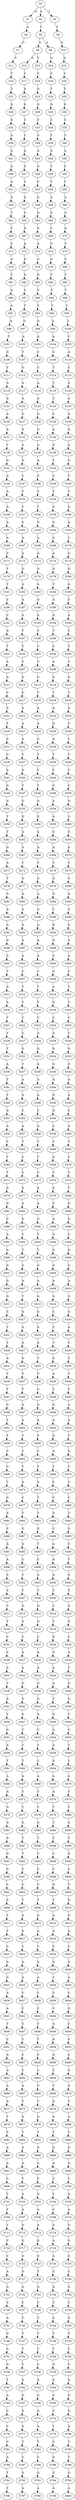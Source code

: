 strict digraph  {
	S0 -> S1 [ label = G ];
	S0 -> S2 [ label = A ];
	S0 -> S3 [ label = T ];
	S1 -> S4 [ label = A ];
	S2 -> S5 [ label = T ];
	S3 -> S6 [ label = T ];
	S4 -> S7 [ label = G ];
	S5 -> S8 [ label = G ];
	S5 -> S9 [ label = A ];
	S6 -> S10 [ label = G ];
	S7 -> S11 [ label = C ];
	S8 -> S12 [ label = G ];
	S8 -> S13 [ label = T ];
	S9 -> S14 [ label = G ];
	S10 -> S15 [ label = G ];
	S11 -> S16 [ label = T ];
	S12 -> S17 [ label = C ];
	S13 -> S18 [ label = C ];
	S14 -> S19 [ label = C ];
	S15 -> S20 [ label = C ];
	S16 -> S21 [ label = T ];
	S17 -> S22 [ label = A ];
	S18 -> S23 [ label = G ];
	S19 -> S24 [ label = T ];
	S20 -> S25 [ label = T ];
	S21 -> S26 [ label = G ];
	S22 -> S27 [ label = G ];
	S23 -> S28 [ label = G ];
	S24 -> S29 [ label = G ];
	S25 -> S30 [ label = G ];
	S26 -> S31 [ label = A ];
	S27 -> S32 [ label = C ];
	S28 -> S33 [ label = C ];
	S29 -> S34 [ label = C ];
	S30 -> S35 [ label = C ];
	S31 -> S36 [ label = A ];
	S32 -> S37 [ label = C ];
	S33 -> S38 [ label = G ];
	S34 -> S39 [ label = T ];
	S35 -> S40 [ label = T ];
	S36 -> S41 [ label = G ];
	S37 -> S42 [ label = A ];
	S38 -> S43 [ label = A ];
	S39 -> S44 [ label = G ];
	S40 -> S45 [ label = A ];
	S41 -> S46 [ label = A ];
	S42 -> S47 [ label = G ];
	S43 -> S48 [ label = G ];
	S44 -> S49 [ label = T ];
	S45 -> S50 [ label = C ];
	S46 -> S51 [ label = A ];
	S47 -> S52 [ label = C ];
	S48 -> S53 [ label = C ];
	S49 -> S54 [ label = T ];
	S50 -> S55 [ label = T ];
	S51 -> S56 [ label = A ];
	S52 -> S57 [ label = A ];
	S53 -> S58 [ label = A ];
	S54 -> S59 [ label = A ];
	S55 -> S60 [ label = A ];
	S56 -> S61 [ label = T ];
	S57 -> S62 [ label = G ];
	S58 -> S63 [ label = G ];
	S59 -> S64 [ label = G ];
	S60 -> S65 [ label = C ];
	S61 -> S66 [ label = C ];
	S62 -> S67 [ label = G ];
	S63 -> S68 [ label = G ];
	S64 -> S69 [ label = C ];
	S65 -> S70 [ label = A ];
	S66 -> S71 [ label = C ];
	S67 -> S72 [ label = A ];
	S68 -> S73 [ label = A ];
	S69 -> S74 [ label = C ];
	S70 -> S75 [ label = T ];
	S71 -> S76 [ label = G ];
	S72 -> S77 [ label = G ];
	S73 -> S78 [ label = G ];
	S74 -> S79 [ label = G ];
	S75 -> S80 [ label = C ];
	S76 -> S81 [ label = C ];
	S77 -> S82 [ label = G ];
	S78 -> S83 [ label = G ];
	S79 -> S84 [ label = C ];
	S80 -> S85 [ label = T ];
	S81 -> S86 [ label = A ];
	S82 -> S87 [ label = C ];
	S83 -> S88 [ label = C ];
	S84 -> S89 [ label = T ];
	S85 -> S90 [ label = T ];
	S86 -> S91 [ label = A ];
	S87 -> S92 [ label = T ];
	S88 -> S93 [ label = T ];
	S89 -> S94 [ label = T ];
	S90 -> S95 [ label = T ];
	S91 -> S96 [ label = A ];
	S92 -> S97 [ label = G ];
	S93 -> S98 [ label = G ];
	S94 -> S99 [ label = A ];
	S95 -> S100 [ label = C ];
	S96 -> S101 [ label = T ];
	S97 -> S102 [ label = A ];
	S98 -> S103 [ label = G ];
	S99 -> S104 [ label = A ];
	S100 -> S105 [ label = C ];
	S101 -> S106 [ label = G ];
	S102 -> S107 [ label = T ];
	S103 -> S108 [ label = C ];
	S104 -> S109 [ label = C ];
	S105 -> S110 [ label = A ];
	S106 -> S111 [ label = T ];
	S107 -> S112 [ label = G ];
	S108 -> S113 [ label = C ];
	S109 -> S114 [ label = T ];
	S110 -> S115 [ label = C ];
	S111 -> S116 [ label = G ];
	S112 -> S117 [ label = A ];
	S113 -> S118 [ label = A ];
	S114 -> S119 [ label = T ];
	S115 -> S120 [ label = A ];
	S116 -> S121 [ label = G ];
	S117 -> S122 [ label = A ];
	S118 -> S123 [ label = A ];
	S119 -> S124 [ label = T ];
	S120 -> S125 [ label = A ];
	S121 -> S126 [ label = A ];
	S122 -> S127 [ label = G ];
	S123 -> S128 [ label = G ];
	S124 -> S129 [ label = C ];
	S125 -> S130 [ label = A ];
	S126 -> S131 [ label = A ];
	S127 -> S132 [ label = G ];
	S128 -> S133 [ label = G ];
	S129 -> S134 [ label = A ];
	S130 -> S135 [ label = G ];
	S131 -> S136 [ label = T ];
	S132 -> S137 [ label = A ];
	S133 -> S138 [ label = A ];
	S134 -> S139 [ label = G ];
	S135 -> S140 [ label = A ];
	S136 -> S141 [ label = G ];
	S137 -> S142 [ label = G ];
	S138 -> S143 [ label = A ];
	S139 -> S144 [ label = T ];
	S140 -> S145 [ label = G ];
	S141 -> S146 [ label = A ];
	S142 -> S147 [ label = C ];
	S143 -> S148 [ label = C ];
	S144 -> S149 [ label = C ];
	S145 -> S150 [ label = T ];
	S146 -> S151 [ label = A ];
	S147 -> S152 [ label = T ];
	S148 -> S153 [ label = T ];
	S149 -> S154 [ label = T ];
	S150 -> S155 [ label = T ];
	S151 -> S156 [ label = A ];
	S152 -> S157 [ label = T ];
	S153 -> S158 [ label = T ];
	S154 -> S159 [ label = G ];
	S155 -> S160 [ label = G ];
	S156 -> S161 [ label = A ];
	S157 -> S162 [ label = G ];
	S158 -> S163 [ label = G ];
	S159 -> S164 [ label = G ];
	S160 -> S165 [ label = A ];
	S161 -> S166 [ label = A ];
	S162 -> S167 [ label = A ];
	S163 -> S168 [ label = A ];
	S164 -> S169 [ label = G ];
	S165 -> S170 [ label = C ];
	S166 -> S171 [ label = C ];
	S167 -> S172 [ label = A ];
	S168 -> S173 [ label = A ];
	S169 -> S174 [ label = A ];
	S170 -> S175 [ label = G ];
	S171 -> S176 [ label = T ];
	S172 -> S177 [ label = G ];
	S173 -> S178 [ label = G ];
	S174 -> S179 [ label = G ];
	S175 -> S180 [ label = G ];
	S176 -> S181 [ label = T ];
	S177 -> S182 [ label = A ];
	S178 -> S183 [ label = A ];
	S179 -> S184 [ label = T ];
	S180 -> S185 [ label = A ];
	S181 -> S186 [ label = C ];
	S182 -> S187 [ label = A ];
	S183 -> S188 [ label = G ];
	S184 -> S189 [ label = A ];
	S185 -> S190 [ label = C ];
	S186 -> S191 [ label = C ];
	S187 -> S192 [ label = A ];
	S188 -> S193 [ label = A ];
	S189 -> S194 [ label = G ];
	S190 -> S195 [ label = A ];
	S191 -> S196 [ label = G ];
	S192 -> S197 [ label = T ];
	S193 -> S198 [ label = T ];
	S194 -> S199 [ label = T ];
	S195 -> S200 [ label = T ];
	S196 -> S201 [ label = T ];
	S197 -> S202 [ label = C ];
	S198 -> S203 [ label = C ];
	S199 -> S204 [ label = C ];
	S200 -> S205 [ label = T ];
	S201 -> S206 [ label = A ];
	S202 -> S207 [ label = C ];
	S203 -> S208 [ label = C ];
	S204 -> S209 [ label = A ];
	S205 -> S210 [ label = C ];
	S206 -> S211 [ label = A ];
	S207 -> S212 [ label = G ];
	S208 -> S213 [ label = G ];
	S209 -> S214 [ label = G ];
	S210 -> S215 [ label = G ];
	S211 -> S216 [ label = C ];
	S212 -> S217 [ label = C ];
	S213 -> S218 [ label = T ];
	S214 -> S219 [ label = T ];
	S215 -> S220 [ label = T ];
	S216 -> S221 [ label = A ];
	S217 -> S222 [ label = A ];
	S218 -> S223 [ label = A ];
	S219 -> S224 [ label = A ];
	S220 -> S225 [ label = A ];
	S221 -> S226 [ label = T ];
	S222 -> S227 [ label = A ];
	S223 -> S228 [ label = A ];
	S224 -> S229 [ label = G ];
	S225 -> S230 [ label = C ];
	S226 -> S231 [ label = C ];
	S227 -> S232 [ label = A ];
	S228 -> S233 [ label = G ];
	S229 -> S234 [ label = A ];
	S230 -> S235 [ label = T ];
	S231 -> S236 [ label = C ];
	S232 -> S237 [ label = T ];
	S233 -> S238 [ label = T ];
	S234 -> S239 [ label = T ];
	S235 -> S240 [ label = T ];
	S236 -> S241 [ label = A ];
	S237 -> S242 [ label = G ];
	S238 -> S243 [ label = C ];
	S239 -> S244 [ label = C ];
	S240 -> S245 [ label = C ];
	S241 -> S246 [ label = G ];
	S242 -> S247 [ label = T ];
	S243 -> S248 [ label = T ];
	S244 -> S249 [ label = C ];
	S245 -> S250 [ label = C ];
	S246 -> S251 [ label = G ];
	S247 -> S252 [ label = G ];
	S248 -> S253 [ label = G ];
	S249 -> S254 [ label = A ];
	S250 -> S255 [ label = G ];
	S251 -> S256 [ label = T ];
	S252 -> S257 [ label = G ];
	S253 -> S258 [ label = G ];
	S254 -> S259 [ label = A ];
	S255 -> S260 [ label = G ];
	S256 -> S261 [ label = T ];
	S257 -> S262 [ label = A ];
	S258 -> S263 [ label = A ];
	S259 -> S264 [ label = G ];
	S260 -> S265 [ label = G ];
	S261 -> S266 [ label = G ];
	S262 -> S267 [ label = A ];
	S263 -> S268 [ label = A ];
	S264 -> S269 [ label = A ];
	S265 -> S270 [ label = A ];
	S266 -> S271 [ label = A ];
	S267 -> S272 [ label = T ];
	S268 -> S273 [ label = T ];
	S269 -> S274 [ label = T ];
	S270 -> S275 [ label = T ];
	S271 -> S276 [ label = T ];
	S272 -> S277 [ label = G ];
	S273 -> S278 [ label = G ];
	S274 -> S279 [ label = G ];
	S275 -> S280 [ label = G ];
	S276 -> S281 [ label = G ];
	S277 -> S282 [ label = A ];
	S278 -> S283 [ label = A ];
	S279 -> S284 [ label = G ];
	S280 -> S285 [ label = A ];
	S281 -> S286 [ label = A ];
	S282 -> S287 [ label = A ];
	S283 -> S288 [ label = A ];
	S284 -> S289 [ label = C ];
	S285 -> S290 [ label = A ];
	S286 -> S291 [ label = A ];
	S287 -> S292 [ label = A ];
	S288 -> S293 [ label = A ];
	S289 -> S294 [ label = G ];
	S290 -> S295 [ label = G ];
	S291 -> S296 [ label = G ];
	S292 -> S297 [ label = A ];
	S293 -> S298 [ label = A ];
	S294 -> S299 [ label = G ];
	S295 -> S300 [ label = A ];
	S296 -> S301 [ label = C ];
	S297 -> S302 [ label = A ];
	S298 -> S303 [ label = A ];
	S299 -> S304 [ label = C ];
	S300 -> S305 [ label = A ];
	S301 -> S306 [ label = T ];
	S302 -> S307 [ label = C ];
	S303 -> S308 [ label = C ];
	S304 -> S309 [ label = G ];
	S305 -> S310 [ label = C ];
	S306 -> S311 [ label = A ];
	S307 -> S312 [ label = T ];
	S308 -> S313 [ label = T ];
	S309 -> S314 [ label = A ];
	S310 -> S315 [ label = T ];
	S311 -> S316 [ label = A ];
	S312 -> S317 [ label = T ];
	S313 -> S318 [ label = T ];
	S314 -> S319 [ label = G ];
	S315 -> S320 [ label = T ];
	S316 -> S321 [ label = T ];
	S317 -> S322 [ label = C ];
	S318 -> S323 [ label = C ];
	S319 -> S324 [ label = C ];
	S320 -> S325 [ label = C ];
	S321 -> S326 [ label = T ];
	S322 -> S327 [ label = C ];
	S323 -> S328 [ label = A ];
	S324 -> S329 [ label = A ];
	S325 -> S330 [ label = C ];
	S326 -> S331 [ label = T ];
	S327 -> S332 [ label = G ];
	S328 -> S333 [ label = G ];
	S329 -> S334 [ label = G ];
	S330 -> S335 [ label = G ];
	S331 -> S336 [ label = A ];
	S332 -> S337 [ label = T ];
	S333 -> S338 [ label = A ];
	S334 -> S339 [ label = G ];
	S335 -> S340 [ label = G ];
	S336 -> S341 [ label = T ];
	S337 -> S342 [ label = A ];
	S338 -> S343 [ label = A ];
	S339 -> S344 [ label = A ];
	S340 -> S345 [ label = A ];
	S341 -> S346 [ label = T ];
	S342 -> S347 [ label = A ];
	S343 -> S348 [ label = A ];
	S344 -> S349 [ label = G ];
	S345 -> S350 [ label = A ];
	S346 -> S351 [ label = G ];
	S347 -> S352 [ label = C ];
	S348 -> S353 [ label = C ];
	S349 -> S354 [ label = G ];
	S350 -> S355 [ label = C ];
	S351 -> S356 [ label = A ];
	S352 -> S357 [ label = A ];
	S353 -> S358 [ label = A ];
	S354 -> S359 [ label = C ];
	S355 -> S360 [ label = A ];
	S356 -> S361 [ label = C ];
	S357 -> S362 [ label = T ];
	S358 -> S363 [ label = T ];
	S359 -> S364 [ label = T ];
	S360 -> S365 [ label = T ];
	S361 -> S366 [ label = T ];
	S362 -> S367 [ label = C ];
	S363 -> S368 [ label = T ];
	S364 -> S369 [ label = G ];
	S365 -> S370 [ label = C ];
	S366 -> S371 [ label = T ];
	S367 -> S372 [ label = C ];
	S368 -> S373 [ label = C ];
	S369 -> S374 [ label = C ];
	S370 -> S375 [ label = T ];
	S371 -> S376 [ label = G ];
	S372 -> S377 [ label = A ];
	S373 -> S378 [ label = A ];
	S374 -> S379 [ label = A ];
	S375 -> S380 [ label = T ];
	S376 -> S381 [ label = G ];
	S377 -> S382 [ label = G ];
	S378 -> S383 [ label = A ];
	S379 -> S384 [ label = C ];
	S380 -> S385 [ label = G ];
	S381 -> S386 [ label = C ];
	S382 -> S387 [ label = G ];
	S383 -> S388 [ label = G ];
	S384 -> S389 [ label = A ];
	S385 -> S390 [ label = G ];
	S386 -> S391 [ label = A ];
	S387 -> S392 [ label = T ];
	S388 -> S393 [ label = T ];
	S389 -> S394 [ label = A ];
	S390 -> S395 [ label = C ];
	S391 -> S396 [ label = A ];
	S392 -> S397 [ label = T ];
	S393 -> S398 [ label = T ];
	S394 -> S399 [ label = G ];
	S395 -> S400 [ label = G ];
	S396 -> S401 [ label = G ];
	S397 -> S402 [ label = G ];
	S398 -> S403 [ label = G ];
	S399 -> S404 [ label = G ];
	S400 -> S405 [ label = G ];
	S401 -> S406 [ label = G ];
	S402 -> S407 [ label = A ];
	S403 -> S408 [ label = A ];
	S404 -> S409 [ label = A ];
	S405 -> S410 [ label = A ];
	S406 -> S411 [ label = G ];
	S407 -> S412 [ label = T ];
	S408 -> S413 [ label = G ];
	S409 -> S414 [ label = G ];
	S410 -> S415 [ label = G ];
	S411 -> S416 [ label = C ];
	S412 -> S417 [ label = G ];
	S413 -> S418 [ label = G ];
	S414 -> S419 [ label = C ];
	S415 -> S420 [ label = G ];
	S416 -> S421 [ label = T ];
	S417 -> S422 [ label = A ];
	S418 -> S423 [ label = A ];
	S419 -> S424 [ label = T ];
	S420 -> S425 [ label = A ];
	S421 -> S426 [ label = T ];
	S422 -> S427 [ label = A ];
	S423 -> S428 [ label = A ];
	S424 -> S429 [ label = T ];
	S425 -> S430 [ label = T ];
	S426 -> S431 [ label = A ];
	S427 -> S432 [ label = G ];
	S428 -> S433 [ label = T ];
	S429 -> S434 [ label = G ];
	S430 -> S435 [ label = T ];
	S431 -> S436 [ label = T ];
	S432 -> S437 [ label = C ];
	S433 -> S438 [ label = C ];
	S434 -> S439 [ label = A ];
	S435 -> S440 [ label = C ];
	S436 -> S441 [ label = T ];
	S437 -> S442 [ label = T ];
	S438 -> S443 [ label = G ];
	S439 -> S444 [ label = T ];
	S440 -> S445 [ label = C ];
	S441 -> S446 [ label = G ];
	S442 -> S447 [ label = A ];
	S443 -> S448 [ label = A ];
	S444 -> S449 [ label = G ];
	S445 -> S450 [ label = A ];
	S446 -> S451 [ label = T ];
	S447 -> S452 [ label = A ];
	S448 -> S453 [ label = A ];
	S449 -> S454 [ label = A ];
	S450 -> S455 [ label = A ];
	S451 -> S456 [ label = T ];
	S452 -> S457 [ label = T ];
	S453 -> S458 [ label = C ];
	S454 -> S459 [ label = A ];
	S455 -> S460 [ label = C ];
	S456 -> S461 [ label = C ];
	S457 -> S462 [ label = T ];
	S458 -> S463 [ label = C ];
	S459 -> S464 [ label = A ];
	S460 -> S465 [ label = A ];
	S461 -> S466 [ label = C ];
	S462 -> S467 [ label = T ];
	S463 -> S468 [ label = T ];
	S464 -> S469 [ label = T ];
	S465 -> S470 [ label = T ];
	S466 -> S471 [ label = T ];
	S467 -> S472 [ label = A ];
	S468 -> S473 [ label = A ];
	S469 -> S474 [ label = C ];
	S470 -> S475 [ label = T ];
	S471 -> S476 [ label = G ];
	S472 -> S477 [ label = C ];
	S473 -> S478 [ label = T ];
	S474 -> S479 [ label = C ];
	S475 -> S480 [ label = C ];
	S476 -> S481 [ label = A ];
	S477 -> S482 [ label = T ];
	S478 -> S483 [ label = T ];
	S479 -> S484 [ label = G ];
	S480 -> S485 [ label = T ];
	S481 -> S486 [ label = C ];
	S482 -> S487 [ label = G ];
	S483 -> S488 [ label = G ];
	S484 -> S489 [ label = C ];
	S485 -> S490 [ label = G ];
	S486 -> S491 [ label = A ];
	S487 -> S492 [ label = A ];
	S488 -> S493 [ label = T ];
	S489 -> S494 [ label = A ];
	S490 -> S495 [ label = C ];
	S491 -> S496 [ label = A ];
	S492 -> S497 [ label = C ];
	S493 -> S498 [ label = C ];
	S494 -> S499 [ label = A ];
	S495 -> S500 [ label = T ];
	S496 -> S501 [ label = C ];
	S497 -> S502 [ label = T ];
	S498 -> S503 [ label = A ];
	S499 -> S504 [ label = A ];
	S500 -> S505 [ label = G ];
	S501 -> S506 [ label = C ];
	S502 -> S507 [ label = T ];
	S503 -> S508 [ label = T ];
	S504 -> S509 [ label = T ];
	S505 -> S510 [ label = T ];
	S506 -> S511 [ label = C ];
	S507 -> S512 [ label = G ];
	S508 -> S513 [ label = G ];
	S509 -> S514 [ label = C ];
	S510 -> S515 [ label = G ];
	S511 -> S516 [ label = T ];
	S512 -> S517 [ label = G ];
	S513 -> S518 [ label = G ];
	S514 -> S519 [ label = T ];
	S515 -> S520 [ label = G ];
	S516 -> S521 [ label = C ];
	S517 -> S522 [ label = C ];
	S518 -> S523 [ label = C ];
	S519 -> S524 [ label = G ];
	S520 -> S525 [ label = C ];
	S521 -> S526 [ label = C ];
	S522 -> S527 [ label = A ];
	S523 -> S528 [ label = A ];
	S524 -> S529 [ label = G ];
	S525 -> S530 [ label = A ];
	S526 -> S531 [ label = C ];
	S527 -> S532 [ label = A ];
	S528 -> S533 [ label = A ];
	S529 -> S534 [ label = A ];
	S530 -> S535 [ label = T ];
	S531 -> S536 [ label = T ];
	S532 -> S537 [ label = G ];
	S533 -> S538 [ label = G ];
	S534 -> S539 [ label = A ];
	S535 -> S540 [ label = G ];
	S536 -> S541 [ label = A ];
	S537 -> S542 [ label = G ];
	S538 -> S543 [ label = G ];
	S539 -> S544 [ label = T ];
	S540 -> S545 [ label = G ];
	S541 -> S546 [ label = T ];
	S542 -> S547 [ label = G ];
	S543 -> S548 [ label = A ];
	S544 -> S549 [ label = G ];
	S545 -> S550 [ label = C ];
	S546 -> S551 [ label = G ];
	S547 -> S552 [ label = C ];
	S548 -> S553 [ label = C ];
	S549 -> S554 [ label = A ];
	S550 -> S555 [ label = C ];
	S551 -> S556 [ label = A ];
	S552 -> S557 [ label = T ];
	S553 -> S558 [ label = T ];
	S554 -> S559 [ label = A ];
	S555 -> S560 [ label = T ];
	S556 -> S561 [ label = T ];
	S557 -> S562 [ label = T ];
	S558 -> S563 [ label = C ];
	S559 -> S564 [ label = A ];
	S560 -> S565 [ label = C ];
	S561 -> S566 [ label = A ];
	S562 -> S567 [ label = A ];
	S563 -> S568 [ label = A ];
	S564 -> S569 [ label = A ];
	S565 -> S570 [ label = A ];
	S566 -> S571 [ label = A ];
	S567 -> S572 [ label = T ];
	S568 -> S573 [ label = T ];
	S569 -> S574 [ label = A ];
	S570 -> S575 [ label = T ];
	S571 -> S576 [ label = G ];
	S572 -> S577 [ label = T ];
	S573 -> S578 [ label = C ];
	S574 -> S579 [ label = T ];
	S575 -> S580 [ label = C ];
	S576 -> S581 [ label = G ];
	S577 -> S582 [ label = G ];
	S578 -> S583 [ label = G ];
	S579 -> S584 [ label = T ];
	S580 -> S585 [ label = G ];
	S581 -> S586 [ label = G ];
	S582 -> S587 [ label = T ];
	S583 -> S588 [ label = T ];
	S584 -> S589 [ label = T ];
	S585 -> S590 [ label = T ];
	S586 -> S591 [ label = G ];
	S587 -> S592 [ label = T ];
	S588 -> S593 [ label = C ];
	S589 -> S594 [ label = C ];
	S590 -> S595 [ label = G ];
	S591 -> S596 [ label = G ];
	S592 -> S597 [ label = C ];
	S593 -> S598 [ label = C ];
	S594 -> S599 [ label = C ];
	S595 -> S600 [ label = C ];
	S596 -> S601 [ label = C ];
	S597 -> S602 [ label = C ];
	S598 -> S603 [ label = C ];
	S599 -> S604 [ label = G ];
	S600 -> S605 [ label = C ];
	S601 -> S606 [ label = C ];
	S602 -> S607 [ label = T ];
	S603 -> S608 [ label = T ];
	S604 -> S609 [ label = T ];
	S605 -> S610 [ label = G ];
	S606 -> S611 [ label = T ];
	S607 -> S612 [ label = G ];
	S608 -> S613 [ label = G ];
	S609 -> S614 [ label = A ];
	S610 -> S615 [ label = G ];
	S611 -> S616 [ label = T ];
	S612 -> S617 [ label = A ];
	S613 -> S618 [ label = A ];
	S614 -> S619 [ label = A ];
	S615 -> S620 [ label = A ];
	S616 -> S621 [ label = C ];
	S617 -> S622 [ label = C ];
	S618 -> S623 [ label = C ];
	S619 -> S624 [ label = C ];
	S620 -> S625 [ label = C ];
	S621 -> S626 [ label = A ];
	S622 -> S627 [ label = A ];
	S623 -> S628 [ label = A ];
	S624 -> S629 [ label = A ];
	S625 -> S630 [ label = A ];
	S626 -> S631 [ label = G ];
	S627 -> S632 [ label = A ];
	S628 -> S633 [ label = A ];
	S629 -> S634 [ label = T ];
	S630 -> S635 [ label = A ];
	S631 -> S636 [ label = A ];
	S632 -> S637 [ label = C ];
	S633 -> S638 [ label = C ];
	S634 -> S639 [ label = C ];
	S635 -> S640 [ label = C ];
	S636 -> S641 [ label = A ];
	S637 -> S642 [ label = C ];
	S638 -> S643 [ label = C ];
	S639 -> S644 [ label = C ];
	S640 -> S645 [ label = G ];
	S641 -> S646 [ label = T ];
	S642 -> S647 [ label = C ];
	S643 -> S648 [ label = C ];
	S644 -> S649 [ label = A ];
	S645 -> S650 [ label = C ];
	S646 -> S651 [ label = C ];
	S647 -> S652 [ label = T ];
	S648 -> S653 [ label = T ];
	S649 -> S654 [ label = A ];
	S650 -> S655 [ label = G ];
	S651 -> S656 [ label = G ];
	S652 -> S657 [ label = C ];
	S653 -> S658 [ label = C ];
	S654 -> S659 [ label = G ];
	S655 -> S660 [ label = C ];
	S656 -> S661 [ label = A ];
	S657 -> S662 [ label = C ];
	S658 -> S663 [ label = C ];
	S659 -> S664 [ label = T ];
	S660 -> S665 [ label = C ];
	S661 -> S666 [ label = A ];
	S662 -> S667 [ label = A ];
	S663 -> S668 [ label = C ];
	S664 -> S669 [ label = T ];
	S665 -> S670 [ label = G ];
	S666 -> S671 [ label = A ];
	S667 -> S672 [ label = T ];
	S668 -> S673 [ label = T ];
	S669 -> S674 [ label = G ];
	S670 -> S675 [ label = T ];
	S671 -> S676 [ label = T ];
	S672 -> S677 [ label = A ];
	S673 -> S678 [ label = A ];
	S674 -> S679 [ label = A ];
	S675 -> S680 [ label = A ];
	S676 -> S681 [ label = C ];
	S677 -> S682 [ label = T ];
	S678 -> S683 [ label = T ];
	S679 -> S684 [ label = T ];
	S680 -> S685 [ label = C ];
	S681 -> S686 [ label = A ];
	S682 -> S687 [ label = G ];
	S683 -> S688 [ label = G ];
	S684 -> S689 [ label = G ];
	S685 -> S690 [ label = G ];
	S686 -> S691 [ label = A ];
	S687 -> S692 [ label = A ];
	S688 -> S693 [ label = A ];
	S689 -> S694 [ label = A ];
	S690 -> S695 [ label = A ];
	S691 -> S696 [ label = C ];
	S692 -> S697 [ label = T ];
	S693 -> S698 [ label = C ];
	S694 -> S699 [ label = C ];
	S695 -> S700 [ label = C ];
	S696 -> S701 [ label = T ];
	S697 -> S702 [ label = A ];
	S698 -> S703 [ label = A ];
	S699 -> S704 [ label = T ];
	S700 -> S705 [ label = A ];
	S701 -> S706 [ label = T ];
	S702 -> S707 [ label = A ];
	S703 -> S708 [ label = A ];
	S704 -> S709 [ label = C ];
	S705 -> S710 [ label = A ];
	S706 -> S711 [ label = T ];
	S707 -> S712 [ label = G ];
	S708 -> S713 [ label = A ];
	S709 -> S714 [ label = A ];
	S710 -> S715 [ label = G ];
	S711 -> S716 [ label = C ];
	S712 -> S717 [ label = G ];
	S713 -> S718 [ label = G ];
	S714 -> S719 [ label = A ];
	S715 -> S720 [ label = G ];
	S716 -> S721 [ label = C ];
	S717 -> S722 [ label = G ];
	S718 -> S723 [ label = G ];
	S719 -> S724 [ label = A ];
	S720 -> S725 [ label = G ];
	S721 -> S726 [ label = A ];
	S722 -> S727 [ label = G ];
	S723 -> S728 [ label = T ];
	S724 -> S729 [ label = C ];
	S725 -> S730 [ label = C ];
	S726 -> S731 [ label = G ];
	S727 -> S732 [ label = G ];
	S728 -> S733 [ label = G ];
	S729 -> S734 [ label = A ];
	S730 -> S735 [ label = G ];
	S731 -> S736 [ label = C ];
	S732 -> S737 [ label = C ];
	S733 -> S738 [ label = C ];
	S734 -> S739 [ label = T ];
	S735 -> S740 [ label = C ];
	S736 -> S741 [ label = A ];
	S737 -> S742 [ label = C ];
	S738 -> S743 [ label = T ];
	S739 -> S744 [ label = A ];
	S740 -> S745 [ label = G ];
	S741 -> S746 [ label = G ];
	S742 -> S747 [ label = T ];
	S743 -> S748 [ label = T ];
	S744 -> S749 [ label = T ];
	S745 -> S750 [ label = T ];
	S746 -> S751 [ label = A ];
	S747 -> S752 [ label = T ];
	S748 -> S753 [ label = T ];
	S749 -> S754 [ label = T ];
	S750 -> S755 [ label = T ];
	S751 -> S756 [ label = G ];
	S752 -> S757 [ label = C ];
	S753 -> S758 [ label = C ];
	S754 -> S759 [ label = G ];
	S755 -> S760 [ label = C ];
	S756 -> S761 [ label = T ];
	S757 -> S762 [ label = A ];
	S758 -> S763 [ label = A ];
	S759 -> S764 [ label = A ];
	S760 -> S765 [ label = A ];
	S761 -> S766 [ label = A ];
	S762 -> S767 [ label = G ];
	S763 -> S768 [ label = G ];
	S764 -> S769 [ label = C ];
	S765 -> S770 [ label = G ];
	S766 -> S771 [ label = C ];
	S767 -> S772 [ label = A ];
	S768 -> S773 [ label = A ];
	S769 -> S774 [ label = C ];
	S770 -> S775 [ label = G ];
	S771 -> S776 [ label = C ];
	S772 -> S777 [ label = A ];
	S773 -> S778 [ label = A ];
	S774 -> S779 [ label = T ];
	S775 -> S780 [ label = A ];
	S776 -> S781 [ label = C ];
	S777 -> S782 [ label = T ];
	S778 -> S783 [ label = T ];
	S779 -> S784 [ label = G ];
	S780 -> S785 [ label = T ];
	S781 -> S786 [ label = A ];
	S782 -> S787 [ label = C ];
	S783 -> S788 [ label = C ];
	S784 -> S789 [ label = G ];
	S785 -> S790 [ label = T ];
	S786 -> S791 [ label = T ];
	S787 -> S792 [ label = G ];
	S788 -> S793 [ label = G ];
	S789 -> S794 [ label = C ];
	S790 -> S795 [ label = G ];
	S791 -> S796 [ label = T ];
	S792 -> S797 [ label = A ];
	S793 -> S798 [ label = A ];
	S794 -> S799 [ label = A ];
	S795 -> S800 [ label = A ];
}
